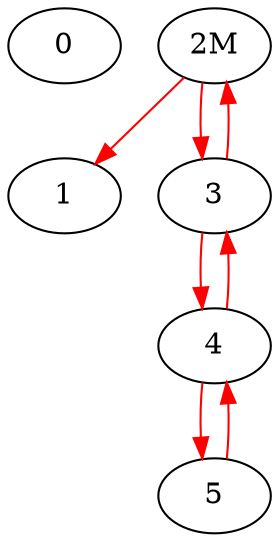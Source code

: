 Digraph G {
0;
1;
edge [color=red];
"2M"->1;
edge [color=black];
edge [color=red];
"2M"->3;
edge [color=black];
edge [color=red];
3->"2M";
edge [color=black];
edge [color=red];
3->4;
edge [color=black];
edge [color=red];
4->3;
edge [color=black];
edge [color=red];
4->5;
edge [color=black];
edge [color=red];
5->4;
edge [color=black];
}
